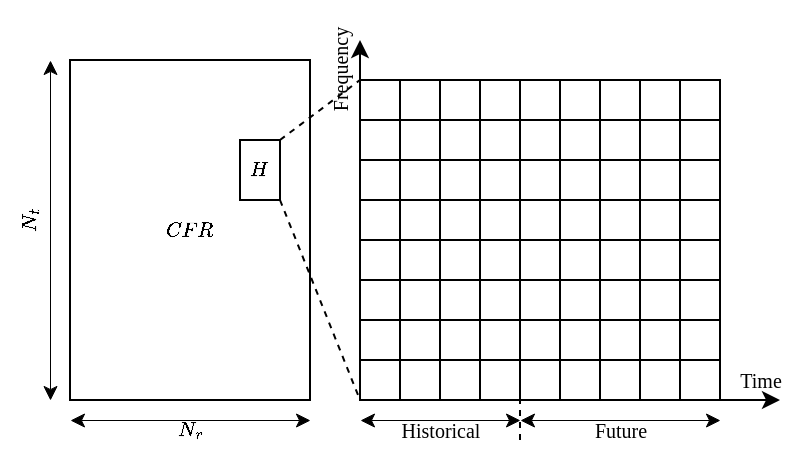 <mxfile version="28.0.7">
  <diagram name="第 1 页" id="KlJC6zhfKSW6DCbhA5ee">
    <mxGraphModel dx="792" dy="449" grid="1" gridSize="10" guides="1" tooltips="1" connect="1" arrows="1" fold="1" page="1" pageScale="1" pageWidth="850" pageHeight="1100" math="1" shadow="0">
      <root>
        <mxCell id="0" />
        <mxCell id="1" parent="0" />
        <mxCell id="Ckq702j_ndM2lnB-2Poi-1" value="" style="endArrow=classic;html=1;rounded=0;" parent="1" edge="1">
          <mxGeometry width="50" height="50" relative="1" as="geometry">
            <mxPoint x="200" y="220" as="sourcePoint" />
            <mxPoint x="410" y="220" as="targetPoint" />
          </mxGeometry>
        </mxCell>
        <mxCell id="Ckq702j_ndM2lnB-2Poi-2" value="" style="endArrow=classic;html=1;rounded=0;" parent="1" edge="1">
          <mxGeometry width="50" height="50" relative="1" as="geometry">
            <mxPoint x="200" y="220" as="sourcePoint" />
            <mxPoint x="200" y="40" as="targetPoint" />
          </mxGeometry>
        </mxCell>
        <mxCell id="Ckq702j_ndM2lnB-2Poi-14" value="" style="group" parent="1" vertex="1" connectable="0">
          <mxGeometry x="200" y="200" width="220" height="25" as="geometry" />
        </mxCell>
        <mxCell id="Ckq702j_ndM2lnB-2Poi-3" value="" style="rounded=0;whiteSpace=wrap;html=1;" parent="Ckq702j_ndM2lnB-2Poi-14" vertex="1">
          <mxGeometry width="20" height="20" as="geometry" />
        </mxCell>
        <mxCell id="Ckq702j_ndM2lnB-2Poi-4" value="" style="rounded=0;whiteSpace=wrap;html=1;" parent="Ckq702j_ndM2lnB-2Poi-14" vertex="1">
          <mxGeometry x="20" width="20" height="20" as="geometry" />
        </mxCell>
        <mxCell id="Ckq702j_ndM2lnB-2Poi-5" value="" style="rounded=0;whiteSpace=wrap;html=1;" parent="Ckq702j_ndM2lnB-2Poi-14" vertex="1">
          <mxGeometry x="60" width="20" height="20" as="geometry" />
        </mxCell>
        <mxCell id="Ckq702j_ndM2lnB-2Poi-6" value="" style="rounded=0;whiteSpace=wrap;html=1;" parent="Ckq702j_ndM2lnB-2Poi-14" vertex="1">
          <mxGeometry x="40" width="20" height="20" as="geometry" />
        </mxCell>
        <mxCell id="Ckq702j_ndM2lnB-2Poi-8" value="" style="rounded=0;whiteSpace=wrap;html=1;" parent="Ckq702j_ndM2lnB-2Poi-14" vertex="1">
          <mxGeometry x="80" width="20" height="20" as="geometry" />
        </mxCell>
        <mxCell id="Ckq702j_ndM2lnB-2Poi-9" value="" style="rounded=0;whiteSpace=wrap;html=1;" parent="Ckq702j_ndM2lnB-2Poi-14" vertex="1">
          <mxGeometry x="140" width="20" height="20" as="geometry" />
        </mxCell>
        <mxCell id="Ckq702j_ndM2lnB-2Poi-10" value="" style="rounded=0;whiteSpace=wrap;html=1;" parent="Ckq702j_ndM2lnB-2Poi-14" vertex="1">
          <mxGeometry x="120" width="20" height="20" as="geometry" />
        </mxCell>
        <mxCell id="Ckq702j_ndM2lnB-2Poi-11" value="" style="rounded=0;whiteSpace=wrap;html=1;" parent="Ckq702j_ndM2lnB-2Poi-14" vertex="1">
          <mxGeometry x="160" width="20" height="20" as="geometry" />
        </mxCell>
        <mxCell id="Ckq702j_ndM2lnB-2Poi-12" value="" style="rounded=0;whiteSpace=wrap;html=1;" parent="Ckq702j_ndM2lnB-2Poi-14" vertex="1">
          <mxGeometry x="100" width="20" height="20" as="geometry" />
        </mxCell>
        <mxCell id="Ckq702j_ndM2lnB-2Poi-117" value="&lt;font face=&quot;Times New Roman&quot; style=&quot;font-size: 10px;&quot;&gt;Time&lt;/font&gt;" style="text;html=1;align=center;verticalAlign=middle;resizable=0;points=[];autosize=1;strokeColor=none;fillColor=none;" parent="Ckq702j_ndM2lnB-2Poi-14" vertex="1">
          <mxGeometry x="180" y="-5" width="40" height="30" as="geometry" />
        </mxCell>
        <mxCell id="Ckq702j_ndM2lnB-2Poi-15" value="" style="group" parent="1" vertex="1" connectable="0">
          <mxGeometry x="200" y="180" width="200" height="20" as="geometry" />
        </mxCell>
        <mxCell id="Ckq702j_ndM2lnB-2Poi-16" value="" style="rounded=0;whiteSpace=wrap;html=1;" parent="Ckq702j_ndM2lnB-2Poi-15" vertex="1">
          <mxGeometry width="20" height="20" as="geometry" />
        </mxCell>
        <mxCell id="Ckq702j_ndM2lnB-2Poi-17" value="" style="rounded=0;whiteSpace=wrap;html=1;" parent="Ckq702j_ndM2lnB-2Poi-15" vertex="1">
          <mxGeometry x="20" width="20" height="20" as="geometry" />
        </mxCell>
        <mxCell id="Ckq702j_ndM2lnB-2Poi-18" value="" style="rounded=0;whiteSpace=wrap;html=1;" parent="Ckq702j_ndM2lnB-2Poi-15" vertex="1">
          <mxGeometry x="60" width="20" height="20" as="geometry" />
        </mxCell>
        <mxCell id="Ckq702j_ndM2lnB-2Poi-19" value="" style="rounded=0;whiteSpace=wrap;html=1;" parent="Ckq702j_ndM2lnB-2Poi-15" vertex="1">
          <mxGeometry x="40" width="20" height="20" as="geometry" />
        </mxCell>
        <mxCell id="Ckq702j_ndM2lnB-2Poi-20" value="" style="rounded=0;whiteSpace=wrap;html=1;" parent="Ckq702j_ndM2lnB-2Poi-15" vertex="1">
          <mxGeometry x="80" width="20" height="20" as="geometry" />
        </mxCell>
        <mxCell id="Ckq702j_ndM2lnB-2Poi-21" value="" style="rounded=0;whiteSpace=wrap;html=1;" parent="Ckq702j_ndM2lnB-2Poi-15" vertex="1">
          <mxGeometry x="140" width="20" height="20" as="geometry" />
        </mxCell>
        <mxCell id="Ckq702j_ndM2lnB-2Poi-22" value="" style="rounded=0;whiteSpace=wrap;html=1;" parent="Ckq702j_ndM2lnB-2Poi-15" vertex="1">
          <mxGeometry x="120" width="20" height="20" as="geometry" />
        </mxCell>
        <mxCell id="Ckq702j_ndM2lnB-2Poi-23" value="" style="rounded=0;whiteSpace=wrap;html=1;" parent="Ckq702j_ndM2lnB-2Poi-15" vertex="1">
          <mxGeometry x="160" width="20" height="20" as="geometry" />
        </mxCell>
        <mxCell id="Ckq702j_ndM2lnB-2Poi-24" value="" style="rounded=0;whiteSpace=wrap;html=1;" parent="Ckq702j_ndM2lnB-2Poi-15" vertex="1">
          <mxGeometry x="100" width="20" height="20" as="geometry" />
        </mxCell>
        <mxCell id="Ckq702j_ndM2lnB-2Poi-26" value="" style="group" parent="1" vertex="1" connectable="0">
          <mxGeometry x="200" y="140" width="200" height="20" as="geometry" />
        </mxCell>
        <mxCell id="Ckq702j_ndM2lnB-2Poi-27" value="" style="rounded=0;whiteSpace=wrap;html=1;" parent="Ckq702j_ndM2lnB-2Poi-26" vertex="1">
          <mxGeometry width="20" height="20" as="geometry" />
        </mxCell>
        <mxCell id="Ckq702j_ndM2lnB-2Poi-28" value="" style="rounded=0;whiteSpace=wrap;html=1;" parent="Ckq702j_ndM2lnB-2Poi-26" vertex="1">
          <mxGeometry x="20" width="20" height="20" as="geometry" />
        </mxCell>
        <mxCell id="Ckq702j_ndM2lnB-2Poi-29" value="" style="rounded=0;whiteSpace=wrap;html=1;" parent="Ckq702j_ndM2lnB-2Poi-26" vertex="1">
          <mxGeometry x="60" width="20" height="20" as="geometry" />
        </mxCell>
        <mxCell id="Ckq702j_ndM2lnB-2Poi-30" value="" style="rounded=0;whiteSpace=wrap;html=1;" parent="Ckq702j_ndM2lnB-2Poi-26" vertex="1">
          <mxGeometry x="40" width="20" height="20" as="geometry" />
        </mxCell>
        <mxCell id="Ckq702j_ndM2lnB-2Poi-31" value="" style="rounded=0;whiteSpace=wrap;html=1;" parent="Ckq702j_ndM2lnB-2Poi-26" vertex="1">
          <mxGeometry x="80" width="20" height="20" as="geometry" />
        </mxCell>
        <mxCell id="Ckq702j_ndM2lnB-2Poi-32" value="" style="rounded=0;whiteSpace=wrap;html=1;" parent="Ckq702j_ndM2lnB-2Poi-26" vertex="1">
          <mxGeometry x="140" width="20" height="20" as="geometry" />
        </mxCell>
        <mxCell id="Ckq702j_ndM2lnB-2Poi-33" value="" style="rounded=0;whiteSpace=wrap;html=1;" parent="Ckq702j_ndM2lnB-2Poi-26" vertex="1">
          <mxGeometry x="120" width="20" height="20" as="geometry" />
        </mxCell>
        <mxCell id="Ckq702j_ndM2lnB-2Poi-34" value="" style="rounded=0;whiteSpace=wrap;html=1;" parent="Ckq702j_ndM2lnB-2Poi-26" vertex="1">
          <mxGeometry x="160" width="20" height="20" as="geometry" />
        </mxCell>
        <mxCell id="Ckq702j_ndM2lnB-2Poi-35" value="" style="rounded=0;whiteSpace=wrap;html=1;" parent="Ckq702j_ndM2lnB-2Poi-26" vertex="1">
          <mxGeometry x="100" width="20" height="20" as="geometry" />
        </mxCell>
        <mxCell id="Ckq702j_ndM2lnB-2Poi-37" value="" style="group" parent="1" vertex="1" connectable="0">
          <mxGeometry x="200" y="160" width="200" height="20" as="geometry" />
        </mxCell>
        <mxCell id="Ckq702j_ndM2lnB-2Poi-38" value="" style="rounded=0;whiteSpace=wrap;html=1;" parent="Ckq702j_ndM2lnB-2Poi-37" vertex="1">
          <mxGeometry width="20" height="20" as="geometry" />
        </mxCell>
        <mxCell id="Ckq702j_ndM2lnB-2Poi-39" value="" style="rounded=0;whiteSpace=wrap;html=1;" parent="Ckq702j_ndM2lnB-2Poi-37" vertex="1">
          <mxGeometry x="20" width="20" height="20" as="geometry" />
        </mxCell>
        <mxCell id="Ckq702j_ndM2lnB-2Poi-40" value="" style="rounded=0;whiteSpace=wrap;html=1;" parent="Ckq702j_ndM2lnB-2Poi-37" vertex="1">
          <mxGeometry x="60" width="20" height="20" as="geometry" />
        </mxCell>
        <mxCell id="Ckq702j_ndM2lnB-2Poi-41" value="" style="rounded=0;whiteSpace=wrap;html=1;" parent="Ckq702j_ndM2lnB-2Poi-37" vertex="1">
          <mxGeometry x="40" width="20" height="20" as="geometry" />
        </mxCell>
        <mxCell id="Ckq702j_ndM2lnB-2Poi-42" value="" style="rounded=0;whiteSpace=wrap;html=1;" parent="Ckq702j_ndM2lnB-2Poi-37" vertex="1">
          <mxGeometry x="80" width="20" height="20" as="geometry" />
        </mxCell>
        <mxCell id="Ckq702j_ndM2lnB-2Poi-43" value="" style="rounded=0;whiteSpace=wrap;html=1;" parent="Ckq702j_ndM2lnB-2Poi-37" vertex="1">
          <mxGeometry x="140" width="20" height="20" as="geometry" />
        </mxCell>
        <mxCell id="Ckq702j_ndM2lnB-2Poi-44" value="" style="rounded=0;whiteSpace=wrap;html=1;" parent="Ckq702j_ndM2lnB-2Poi-37" vertex="1">
          <mxGeometry x="120" width="20" height="20" as="geometry" />
        </mxCell>
        <mxCell id="Ckq702j_ndM2lnB-2Poi-45" value="" style="rounded=0;whiteSpace=wrap;html=1;" parent="Ckq702j_ndM2lnB-2Poi-37" vertex="1">
          <mxGeometry x="160" width="20" height="20" as="geometry" />
        </mxCell>
        <mxCell id="Ckq702j_ndM2lnB-2Poi-46" value="" style="rounded=0;whiteSpace=wrap;html=1;" parent="Ckq702j_ndM2lnB-2Poi-37" vertex="1">
          <mxGeometry x="100" width="20" height="20" as="geometry" />
        </mxCell>
        <mxCell id="Ckq702j_ndM2lnB-2Poi-48" value="" style="group" parent="1" vertex="1" connectable="0">
          <mxGeometry x="200" y="120" width="200" height="20" as="geometry" />
        </mxCell>
        <mxCell id="Ckq702j_ndM2lnB-2Poi-49" value="" style="rounded=0;whiteSpace=wrap;html=1;" parent="Ckq702j_ndM2lnB-2Poi-48" vertex="1">
          <mxGeometry width="20" height="20" as="geometry" />
        </mxCell>
        <mxCell id="Ckq702j_ndM2lnB-2Poi-50" value="" style="rounded=0;whiteSpace=wrap;html=1;" parent="Ckq702j_ndM2lnB-2Poi-48" vertex="1">
          <mxGeometry x="20" width="20" height="20" as="geometry" />
        </mxCell>
        <mxCell id="Ckq702j_ndM2lnB-2Poi-51" value="" style="rounded=0;whiteSpace=wrap;html=1;" parent="Ckq702j_ndM2lnB-2Poi-48" vertex="1">
          <mxGeometry x="60" width="20" height="20" as="geometry" />
        </mxCell>
        <mxCell id="Ckq702j_ndM2lnB-2Poi-52" value="" style="rounded=0;whiteSpace=wrap;html=1;" parent="Ckq702j_ndM2lnB-2Poi-48" vertex="1">
          <mxGeometry x="40" width="20" height="20" as="geometry" />
        </mxCell>
        <mxCell id="Ckq702j_ndM2lnB-2Poi-53" value="" style="rounded=0;whiteSpace=wrap;html=1;" parent="Ckq702j_ndM2lnB-2Poi-48" vertex="1">
          <mxGeometry x="80" width="20" height="20" as="geometry" />
        </mxCell>
        <mxCell id="Ckq702j_ndM2lnB-2Poi-54" value="" style="rounded=0;whiteSpace=wrap;html=1;" parent="Ckq702j_ndM2lnB-2Poi-48" vertex="1">
          <mxGeometry x="140" width="20" height="20" as="geometry" />
        </mxCell>
        <mxCell id="Ckq702j_ndM2lnB-2Poi-55" value="" style="rounded=0;whiteSpace=wrap;html=1;" parent="Ckq702j_ndM2lnB-2Poi-48" vertex="1">
          <mxGeometry x="120" width="20" height="20" as="geometry" />
        </mxCell>
        <mxCell id="Ckq702j_ndM2lnB-2Poi-56" value="" style="rounded=0;whiteSpace=wrap;html=1;" parent="Ckq702j_ndM2lnB-2Poi-48" vertex="1">
          <mxGeometry x="160" width="20" height="20" as="geometry" />
        </mxCell>
        <mxCell id="Ckq702j_ndM2lnB-2Poi-57" value="" style="rounded=0;whiteSpace=wrap;html=1;" parent="Ckq702j_ndM2lnB-2Poi-48" vertex="1">
          <mxGeometry x="100" width="20" height="20" as="geometry" />
        </mxCell>
        <mxCell id="Ckq702j_ndM2lnB-2Poi-59" value="" style="group" parent="1" vertex="1" connectable="0">
          <mxGeometry x="200" y="100" width="200" height="20" as="geometry" />
        </mxCell>
        <mxCell id="Ckq702j_ndM2lnB-2Poi-60" value="" style="rounded=0;whiteSpace=wrap;html=1;" parent="Ckq702j_ndM2lnB-2Poi-59" vertex="1">
          <mxGeometry width="20" height="20" as="geometry" />
        </mxCell>
        <mxCell id="Ckq702j_ndM2lnB-2Poi-61" value="" style="rounded=0;whiteSpace=wrap;html=1;" parent="Ckq702j_ndM2lnB-2Poi-59" vertex="1">
          <mxGeometry x="20" width="20" height="20" as="geometry" />
        </mxCell>
        <mxCell id="Ckq702j_ndM2lnB-2Poi-62" value="" style="rounded=0;whiteSpace=wrap;html=1;" parent="Ckq702j_ndM2lnB-2Poi-59" vertex="1">
          <mxGeometry x="60" width="20" height="20" as="geometry" />
        </mxCell>
        <mxCell id="Ckq702j_ndM2lnB-2Poi-63" value="" style="rounded=0;whiteSpace=wrap;html=1;" parent="Ckq702j_ndM2lnB-2Poi-59" vertex="1">
          <mxGeometry x="40" width="20" height="20" as="geometry" />
        </mxCell>
        <mxCell id="Ckq702j_ndM2lnB-2Poi-64" value="" style="rounded=0;whiteSpace=wrap;html=1;" parent="Ckq702j_ndM2lnB-2Poi-59" vertex="1">
          <mxGeometry x="80" width="20" height="20" as="geometry" />
        </mxCell>
        <mxCell id="Ckq702j_ndM2lnB-2Poi-65" value="" style="rounded=0;whiteSpace=wrap;html=1;" parent="Ckq702j_ndM2lnB-2Poi-59" vertex="1">
          <mxGeometry x="140" width="20" height="20" as="geometry" />
        </mxCell>
        <mxCell id="Ckq702j_ndM2lnB-2Poi-66" value="" style="rounded=0;whiteSpace=wrap;html=1;" parent="Ckq702j_ndM2lnB-2Poi-59" vertex="1">
          <mxGeometry x="120" width="20" height="20" as="geometry" />
        </mxCell>
        <mxCell id="Ckq702j_ndM2lnB-2Poi-67" value="" style="rounded=0;whiteSpace=wrap;html=1;" parent="Ckq702j_ndM2lnB-2Poi-59" vertex="1">
          <mxGeometry x="160" width="20" height="20" as="geometry" />
        </mxCell>
        <mxCell id="Ckq702j_ndM2lnB-2Poi-68" value="" style="rounded=0;whiteSpace=wrap;html=1;" parent="Ckq702j_ndM2lnB-2Poi-59" vertex="1">
          <mxGeometry x="100" width="20" height="20" as="geometry" />
        </mxCell>
        <mxCell id="Ckq702j_ndM2lnB-2Poi-70" value="" style="group" parent="1" vertex="1" connectable="0">
          <mxGeometry x="200" y="80" width="200" height="20" as="geometry" />
        </mxCell>
        <mxCell id="Ckq702j_ndM2lnB-2Poi-71" value="" style="rounded=0;whiteSpace=wrap;html=1;" parent="Ckq702j_ndM2lnB-2Poi-70" vertex="1">
          <mxGeometry width="20" height="20" as="geometry" />
        </mxCell>
        <mxCell id="Ckq702j_ndM2lnB-2Poi-72" value="" style="rounded=0;whiteSpace=wrap;html=1;" parent="Ckq702j_ndM2lnB-2Poi-70" vertex="1">
          <mxGeometry x="20" width="20" height="20" as="geometry" />
        </mxCell>
        <mxCell id="Ckq702j_ndM2lnB-2Poi-73" value="" style="rounded=0;whiteSpace=wrap;html=1;" parent="Ckq702j_ndM2lnB-2Poi-70" vertex="1">
          <mxGeometry x="60" width="20" height="20" as="geometry" />
        </mxCell>
        <mxCell id="Ckq702j_ndM2lnB-2Poi-74" value="" style="rounded=0;whiteSpace=wrap;html=1;" parent="Ckq702j_ndM2lnB-2Poi-70" vertex="1">
          <mxGeometry x="40" width="20" height="20" as="geometry" />
        </mxCell>
        <mxCell id="Ckq702j_ndM2lnB-2Poi-75" value="" style="rounded=0;whiteSpace=wrap;html=1;" parent="Ckq702j_ndM2lnB-2Poi-70" vertex="1">
          <mxGeometry x="80" width="20" height="20" as="geometry" />
        </mxCell>
        <mxCell id="Ckq702j_ndM2lnB-2Poi-76" value="" style="rounded=0;whiteSpace=wrap;html=1;" parent="Ckq702j_ndM2lnB-2Poi-70" vertex="1">
          <mxGeometry x="140" width="20" height="20" as="geometry" />
        </mxCell>
        <mxCell id="Ckq702j_ndM2lnB-2Poi-77" value="" style="rounded=0;whiteSpace=wrap;html=1;" parent="Ckq702j_ndM2lnB-2Poi-70" vertex="1">
          <mxGeometry x="120" width="20" height="20" as="geometry" />
        </mxCell>
        <mxCell id="Ckq702j_ndM2lnB-2Poi-78" value="" style="rounded=0;whiteSpace=wrap;html=1;" parent="Ckq702j_ndM2lnB-2Poi-70" vertex="1">
          <mxGeometry x="160" width="20" height="20" as="geometry" />
        </mxCell>
        <mxCell id="Ckq702j_ndM2lnB-2Poi-79" value="" style="rounded=0;whiteSpace=wrap;html=1;" parent="Ckq702j_ndM2lnB-2Poi-70" vertex="1">
          <mxGeometry x="100" width="20" height="20" as="geometry" />
        </mxCell>
        <mxCell id="Ckq702j_ndM2lnB-2Poi-81" value="" style="group" parent="1" vertex="1" connectable="0">
          <mxGeometry x="200" y="60" width="200" height="20" as="geometry" />
        </mxCell>
        <mxCell id="Ckq702j_ndM2lnB-2Poi-82" value="" style="rounded=0;whiteSpace=wrap;html=1;" parent="Ckq702j_ndM2lnB-2Poi-81" vertex="1">
          <mxGeometry width="20" height="20" as="geometry" />
        </mxCell>
        <mxCell id="Ckq702j_ndM2lnB-2Poi-83" value="" style="rounded=0;whiteSpace=wrap;html=1;" parent="Ckq702j_ndM2lnB-2Poi-81" vertex="1">
          <mxGeometry x="20" width="20" height="20" as="geometry" />
        </mxCell>
        <mxCell id="Ckq702j_ndM2lnB-2Poi-84" value="" style="rounded=0;whiteSpace=wrap;html=1;" parent="Ckq702j_ndM2lnB-2Poi-81" vertex="1">
          <mxGeometry x="60" width="20" height="20" as="geometry" />
        </mxCell>
        <mxCell id="Ckq702j_ndM2lnB-2Poi-85" value="" style="rounded=0;whiteSpace=wrap;html=1;" parent="Ckq702j_ndM2lnB-2Poi-81" vertex="1">
          <mxGeometry x="40" width="20" height="20" as="geometry" />
        </mxCell>
        <mxCell id="Ckq702j_ndM2lnB-2Poi-86" value="" style="rounded=0;whiteSpace=wrap;html=1;" parent="Ckq702j_ndM2lnB-2Poi-81" vertex="1">
          <mxGeometry x="80" width="20" height="20" as="geometry" />
        </mxCell>
        <mxCell id="Ckq702j_ndM2lnB-2Poi-87" value="" style="rounded=0;whiteSpace=wrap;html=1;" parent="Ckq702j_ndM2lnB-2Poi-81" vertex="1">
          <mxGeometry x="140" width="20" height="20" as="geometry" />
        </mxCell>
        <mxCell id="Ckq702j_ndM2lnB-2Poi-88" value="" style="rounded=0;whiteSpace=wrap;html=1;" parent="Ckq702j_ndM2lnB-2Poi-81" vertex="1">
          <mxGeometry x="120" width="20" height="20" as="geometry" />
        </mxCell>
        <mxCell id="Ckq702j_ndM2lnB-2Poi-89" value="" style="rounded=0;whiteSpace=wrap;html=1;" parent="Ckq702j_ndM2lnB-2Poi-81" vertex="1">
          <mxGeometry x="160" width="20" height="20" as="geometry" />
        </mxCell>
        <mxCell id="Ckq702j_ndM2lnB-2Poi-90" value="" style="rounded=0;whiteSpace=wrap;html=1;" parent="Ckq702j_ndM2lnB-2Poi-81" vertex="1">
          <mxGeometry x="100" width="20" height="20" as="geometry" />
        </mxCell>
        <mxCell id="Ckq702j_ndM2lnB-2Poi-118" value="&lt;font face=&quot;Times New Roman&quot; style=&quot;font-size: 10px;&quot;&gt;Frequency&lt;/font&gt;" style="text;html=1;align=center;verticalAlign=middle;resizable=0;points=[];autosize=1;strokeColor=none;fillColor=none;rotation=-90;" parent="1" vertex="1">
          <mxGeometry x="155" y="40" width="70" height="30" as="geometry" />
        </mxCell>
        <mxCell id="Ckq702j_ndM2lnB-2Poi-119" value="" style="endArrow=none;html=1;rounded=0;entryX=1;entryY=1;entryDx=0;entryDy=0;dashed=1;" parent="1" target="Ckq702j_ndM2lnB-2Poi-5" edge="1">
          <mxGeometry width="50" height="50" relative="1" as="geometry">
            <mxPoint x="280" y="240" as="sourcePoint" />
            <mxPoint x="400" y="170" as="targetPoint" />
          </mxGeometry>
        </mxCell>
        <mxCell id="Ckq702j_ndM2lnB-2Poi-123" value="" style="endArrow=classic;startArrow=classic;html=1;rounded=0;strokeWidth=0.5;" parent="1" edge="1">
          <mxGeometry width="50" height="50" relative="1" as="geometry">
            <mxPoint x="200" y="230" as="sourcePoint" />
            <mxPoint x="280" y="230" as="targetPoint" />
          </mxGeometry>
        </mxCell>
        <mxCell id="Ckq702j_ndM2lnB-2Poi-124" value="&lt;font face=&quot;Times New Roman&quot; style=&quot;font-size: 10px;&quot;&gt;Historical&lt;/font&gt;" style="text;html=1;align=center;verticalAlign=middle;resizable=0;points=[];autosize=1;strokeColor=none;fillColor=none;" parent="1" vertex="1">
          <mxGeometry x="210" y="220" width="60" height="30" as="geometry" />
        </mxCell>
        <mxCell id="Ckq702j_ndM2lnB-2Poi-125" value="" style="endArrow=classic;startArrow=classic;html=1;rounded=0;strokeWidth=0.5;" parent="1" edge="1">
          <mxGeometry width="50" height="50" relative="1" as="geometry">
            <mxPoint x="280" y="230" as="sourcePoint" />
            <mxPoint x="380" y="230" as="targetPoint" />
          </mxGeometry>
        </mxCell>
        <mxCell id="Ckq702j_ndM2lnB-2Poi-126" value="&lt;font face=&quot;Times New Roman&quot; style=&quot;font-size: 10px;&quot;&gt;Future&lt;/font&gt;" style="text;html=1;align=center;verticalAlign=middle;resizable=0;points=[];autosize=1;strokeColor=none;fillColor=none;" parent="1" vertex="1">
          <mxGeometry x="305" y="220" width="50" height="30" as="geometry" />
        </mxCell>
        <mxCell id="Ckq702j_ndM2lnB-2Poi-127" value="&lt;font style=&quot;font-size: 10px;&quot; face=&quot;Times New Roman&quot;&gt;\[CFR\]&lt;/font&gt;" style="rounded=0;whiteSpace=wrap;html=1;" parent="1" vertex="1">
          <mxGeometry x="55" y="50" width="120" height="170" as="geometry" />
        </mxCell>
        <mxCell id="Ckq702j_ndM2lnB-2Poi-128" value="&lt;font face=&quot;Times New Roman&quot; style=&quot;font-size: 10px;&quot;&gt;\[H\]&lt;/font&gt;" style="rounded=0;whiteSpace=wrap;html=1;" parent="1" vertex="1">
          <mxGeometry x="140" y="90" width="20" height="30" as="geometry" />
        </mxCell>
        <mxCell id="Ckq702j_ndM2lnB-2Poi-130" value="" style="endArrow=none;dashed=1;html=1;rounded=0;exitX=1;exitY=1;exitDx=0;exitDy=0;entryX=0;entryY=1;entryDx=0;entryDy=0;" parent="1" source="Ckq702j_ndM2lnB-2Poi-128" target="Ckq702j_ndM2lnB-2Poi-3" edge="1">
          <mxGeometry width="50" height="50" relative="1" as="geometry">
            <mxPoint x="320" y="220" as="sourcePoint" />
            <mxPoint x="200" y="230" as="targetPoint" />
          </mxGeometry>
        </mxCell>
        <mxCell id="Ckq702j_ndM2lnB-2Poi-131" value="" style="endArrow=none;dashed=1;html=1;rounded=0;exitX=1;exitY=0;exitDx=0;exitDy=0;entryX=0;entryY=0;entryDx=0;entryDy=0;" parent="1" source="Ckq702j_ndM2lnB-2Poi-128" target="Ckq702j_ndM2lnB-2Poi-82" edge="1">
          <mxGeometry width="50" height="50" relative="1" as="geometry">
            <mxPoint x="420" y="140" as="sourcePoint" />
            <mxPoint x="460" y="240" as="targetPoint" />
          </mxGeometry>
        </mxCell>
        <mxCell id="Ckq702j_ndM2lnB-2Poi-132" value="" style="endArrow=classic;startArrow=classic;html=1;rounded=0;strokeWidth=0.5;" parent="1" edge="1">
          <mxGeometry width="50" height="50" relative="1" as="geometry">
            <mxPoint x="55" y="230" as="sourcePoint" />
            <mxPoint x="175" y="230" as="targetPoint" />
          </mxGeometry>
        </mxCell>
        <mxCell id="Ckq702j_ndM2lnB-2Poi-133" value="&lt;font face=&quot;Times New Roman&quot; style=&quot;font-size: 10px;&quot;&gt;\[N_r\]&lt;/font&gt;" style="text;html=1;align=center;verticalAlign=middle;resizable=0;points=[];autosize=1;strokeColor=none;fillColor=none;" parent="1" vertex="1">
          <mxGeometry x="90" y="220" width="50" height="30" as="geometry" />
        </mxCell>
        <mxCell id="Ckq702j_ndM2lnB-2Poi-134" value="&lt;font face=&quot;Times New Roman&quot; style=&quot;font-size: 10px;&quot;&gt;\[N_t\]&lt;/font&gt;" style="text;html=1;align=center;verticalAlign=middle;resizable=0;points=[];autosize=1;strokeColor=none;fillColor=none;rotation=-90;" parent="1" vertex="1">
          <mxGeometry x="10" y="115" width="50" height="30" as="geometry" />
        </mxCell>
        <mxCell id="Ckq702j_ndM2lnB-2Poi-135" value="" style="endArrow=classic;startArrow=classic;html=1;rounded=0;strokeWidth=0.5;" parent="1" edge="1">
          <mxGeometry width="50" height="50" relative="1" as="geometry">
            <mxPoint x="45" y="220" as="sourcePoint" />
            <mxPoint x="45" y="50" as="targetPoint" />
          </mxGeometry>
        </mxCell>
      </root>
    </mxGraphModel>
  </diagram>
</mxfile>
